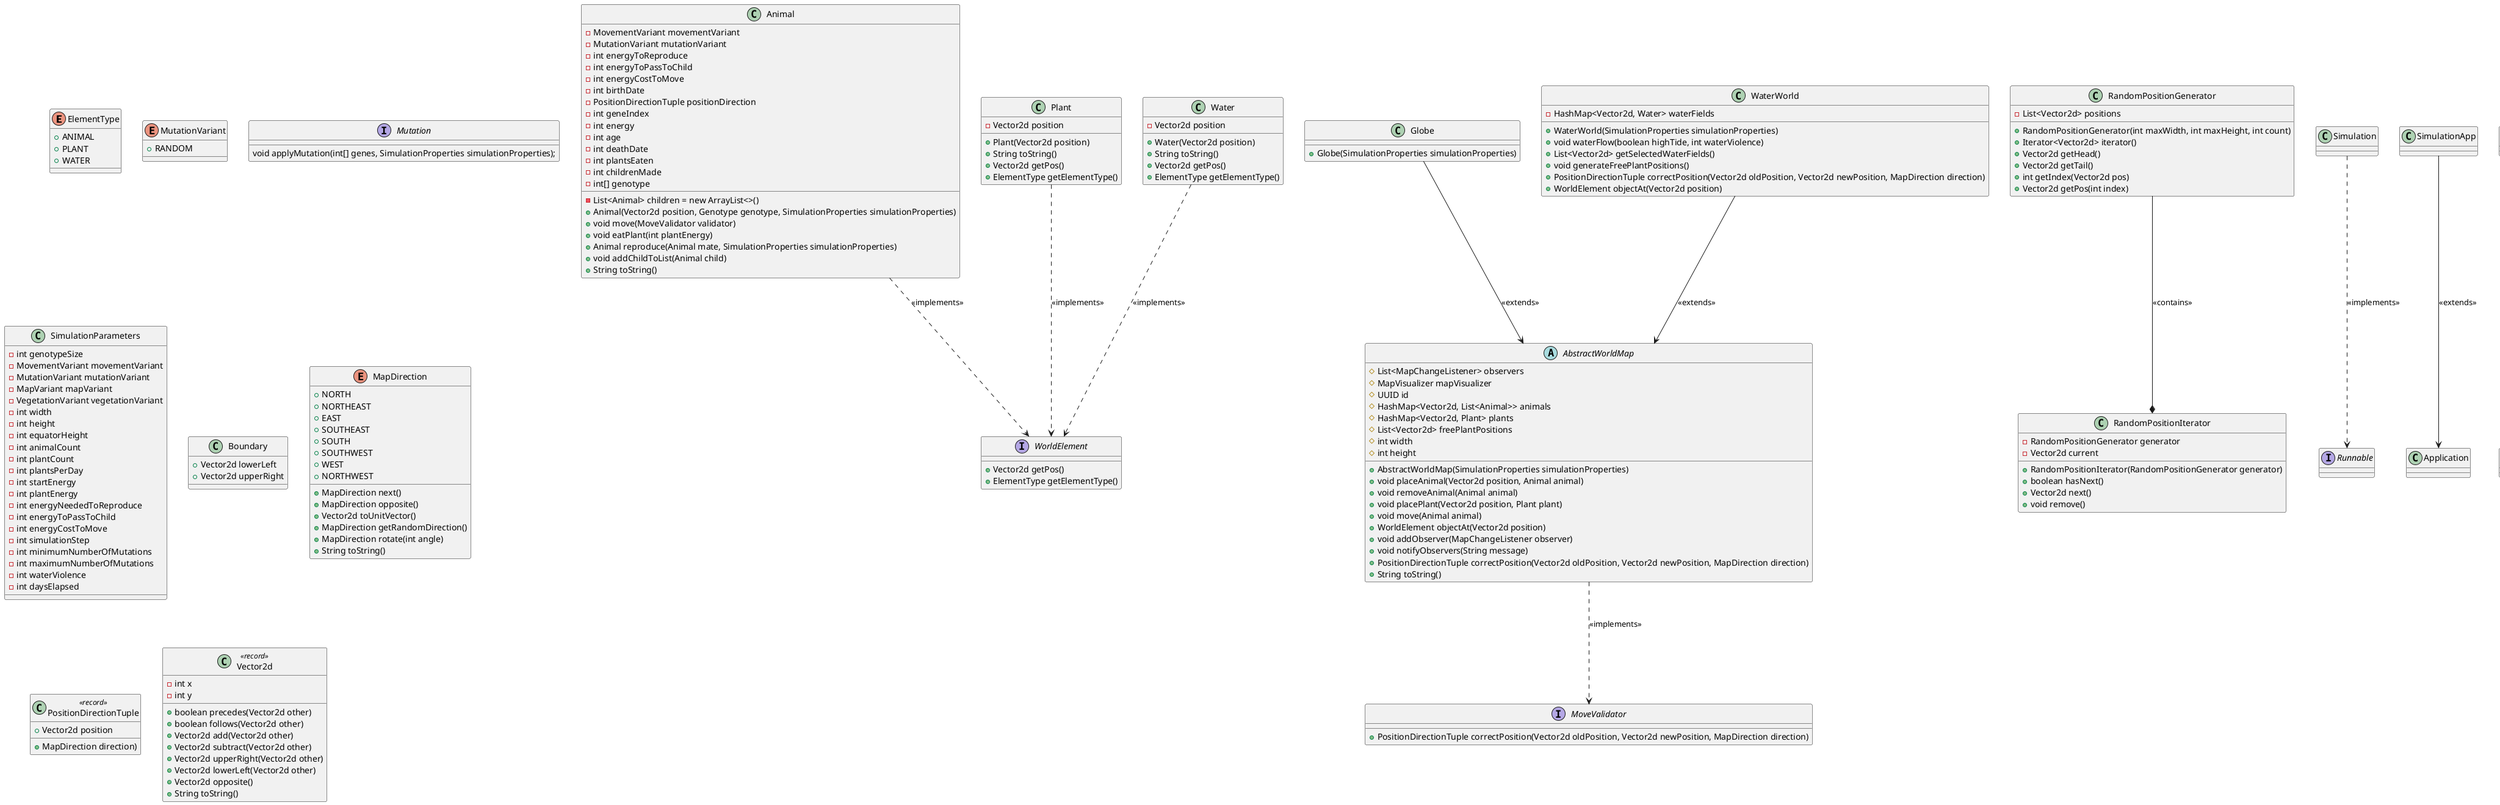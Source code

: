 @startuml


'elements

enum ElementType {
    + ANIMAL
    + PLANT
    + WATER
}

interface WorldElement {
    + Vector2d getPos()
    + ElementType getElementType()
}

class Animal {
    - MovementVariant movementVariant
    - MutationVariant mutationVariant
    - List<Animal> children = new ArrayList<>()
    - int energyToReproduce
    - int energyToPassToChild
    - int energyCostToMove
    - int birthDate
    - PositionDirectionTuple positionDirection
    - int geneIndex
    - int energy
    - int age
    - int deathDate
    - int plantsEaten
    - int childrenMade
    - int[] genotype
    + Animal(Vector2d position, Genotype genotype, SimulationProperties simulationProperties)
    + void move(MoveValidator validator)
    + void eatPlant(int plantEnergy)
    + Animal reproduce(Animal mate, SimulationProperties simulationProperties)
    + void addChildToList(Animal child)
    + String toString()
}

class Plant {
    - Vector2d position
    + Plant(Vector2d position)
    + String toString()
    + Vector2d getPos()
    + ElementType getElementType()
}

class Water {
    - Vector2d position
    + Water(Vector2d position)
    + String toString()
    + Vector2d getPos()
    + ElementType getElementType()
}


'genotype

enum MutationVariant {
    + RANDOM
}

interface Mutation {
    void applyMutation(int[] genes, SimulationProperties simulationProperties);
}

'movement

interface MoveValidator {
    + PositionDirectionTuple correctPosition(Vector2d oldPosition, Vector2d newPosition, MapDirection direction)
}

abstract class AbstractWorldMap {
    # List<MapChangeListener> observers
    # MapVisualizer mapVisualizer
    # UUID id
    # HashMap<Vector2d, List<Animal>> animals
    # HashMap<Vector2d, Plant> plants
    # List<Vector2d> freePlantPositions
    # int width
    # int height
    + AbstractWorldMap(SimulationProperties simulationProperties)
    + void placeAnimal(Vector2d position, Animal animal)
    + void removeAnimal(Animal animal)
    + void placePlant(Vector2d position, Plant plant)
    + void move(Animal animal)
    + WorldElement objectAt(Vector2d position)
    + void addObserver(MapChangeListener observer)
    + void notifyObservers(String message)
    + PositionDirectionTuple correctPosition(Vector2d oldPosition, Vector2d newPosition, MapDirection direction)
    + String toString()
}

class Globe {
    + Globe(SimulationProperties simulationProperties)
}

class WaterWorld {
    - HashMap<Vector2d, Water> waterFields
    + WaterWorld(SimulationProperties simulationProperties)
    + void waterFlow(boolean highTide, int waterViolence)
    + List<Vector2d> getSelectedWaterFields()
    + void generateFreePlantPositions()
    + PositionDirectionTuple correctPosition(Vector2d oldPosition, Vector2d newPosition, MapDirection direction)
    + WorldElement objectAt(Vector2d position)
}


class SimulationParameters {
    - int genotypeSize
    - MovementVariant movementVariant
    - MutationVariant mutationVariant
    - MapVariant mapVariant
    - VegetationVariant vegetationVariant
    - int width
    - int height
    - int equatorHeight
    - int animalCount
    - int plantCount
    - int plantsPerDay
    - int startEnergy
    - int plantEnergy
    - int energyNeededToReproduce
    - int energyToPassToChild
    - int energyCostToMove
    - int simulationStep
    - int minimumNumberOfMutations
    - int maximumNumberOfMutations
    - int waterViolence
    - int daysElapsed
}


class Boundary {
    + Vector2d lowerLeft
    + Vector2d upperRight
}

enum MapDirection {
    + NORTH
    + NORTHEAST
    + EAST
    + SOUTHEAST
    + SOUTH
    + SOUTHWEST
    + WEST
    + NORTHWEST

    + MapDirection next()
    + MapDirection opposite()
    + Vector2d toUnitVector()
    + MapDirection getRandomDirection()
    + MapDirection rotate(int angle)
    + String toString()
}

class PositionDirectionTuple <<record>> {
    + Vector2d position
    + MapDirection direction)
}

class RandomPositionGenerator {
    - List<Vector2d> positions
    + RandomPositionGenerator(int maxWidth, int maxHeight, int count)
    + Iterator<Vector2d> iterator()
    + Vector2d getHead()
    + Vector2d getTail()
    + int getIndex(Vector2d pos)
    + Vector2d getPos(int index)
}

class RandomPositionIterator {
    - RandomPositionGenerator generator
    - Vector2d current
    + RandomPositionIterator(RandomPositionGenerator generator)
    + boolean hasNext()
    + Vector2d next()
    + void remove()
}

class Vector2d <<record>> {
    - int x
    - int y
    + boolean precedes(Vector2d other)
    + boolean follows(Vector2d other)
    + Vector2d add(Vector2d other)
    + Vector2d subtract(Vector2d other)
    + Vector2d upperRight(Vector2d other)
    + Vector2d lowerLeft(Vector2d other)
    + Vector2d opposite()
    + String toString()
}



interface Runnable {}
class Application {}



Animal ..> WorldElement : <<implements>>
Plant ..> WorldElement : <<implements>>
Water ..> WorldElement : <<implements>>
AbstractWorldMap ..> MoveValidator : <<implements>>
Globe --> AbstractWorldMap : <<extends>>
WaterWorld --> AbstractWorldMap : <<extends>>
SimulationPresenter ..> MapChangeListener : <<implements>>
Simulation ..> Runnable : <<implements>>
SimulationApp --> Application : <<extends>>
IncorrectPositionException --> Exception : <<extends>>

RandomPositionGenerator --* RandomPositionIterator : <<contains>>

/'
SimulationApp --o SimulationPresenter : <<uses>>
SimulationEngine --o Simulation : <<uses>>
Boundary --o Vector2d : <<uses>>
IncorrectPositionException --o Vector2d : <<uses>>
MapDirection --o Vector2d : <<uses>>
MapVisualizer --o WorldMap : <<uses>>
MapVisualizer --o Vector2d : <<uses>>
'/



@enduml